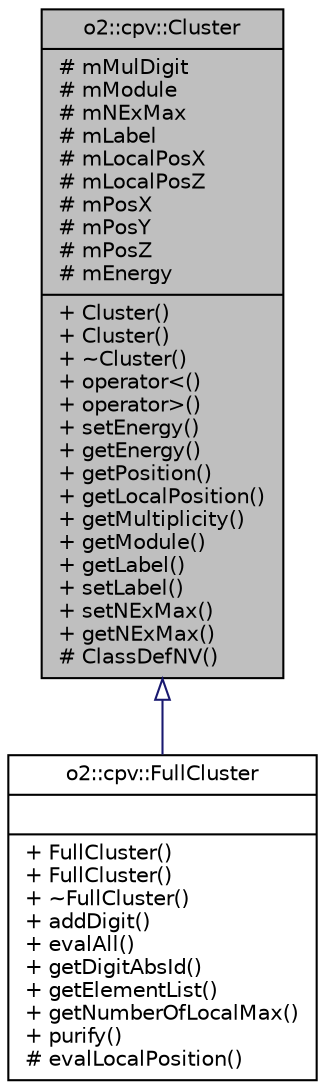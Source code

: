 digraph "o2::cpv::Cluster"
{
 // INTERACTIVE_SVG=YES
  bgcolor="transparent";
  edge [fontname="Helvetica",fontsize="10",labelfontname="Helvetica",labelfontsize="10"];
  node [fontname="Helvetica",fontsize="10",shape=record];
  Node0 [label="{o2::cpv::Cluster\n|# mMulDigit\l# mModule\l# mNExMax\l# mLabel\l# mLocalPosX\l# mLocalPosZ\l# mPosX\l# mPosY\l# mPosZ\l# mEnergy\l|+ Cluster()\l+ Cluster()\l+ ~Cluster()\l+ operator\<()\l+ operator\>()\l+ setEnergy()\l+ getEnergy()\l+ getPosition()\l+ getLocalPosition()\l+ getMultiplicity()\l+ getModule()\l+ getLabel()\l+ setLabel()\l+ setNExMax()\l+ getNExMax()\l# ClassDefNV()\l}",height=0.2,width=0.4,color="black", fillcolor="grey75", style="filled", fontcolor="black"];
  Node0 -> Node1 [dir="back",color="midnightblue",fontsize="10",style="solid",arrowtail="onormal",fontname="Helvetica"];
  Node1 [label="{o2::cpv::FullCluster\n||+ FullCluster()\l+ FullCluster()\l+ ~FullCluster()\l+ addDigit()\l+ evalAll()\l+ getDigitAbsId()\l+ getElementList()\l+ getNumberOfLocalMax()\l+ purify()\l# evalLocalPosition()\l}",height=0.2,width=0.4,color="black",URL="$df/db5/classo2_1_1cpv_1_1FullCluster.html",tooltip="CPV cluster implementation. "];
}
